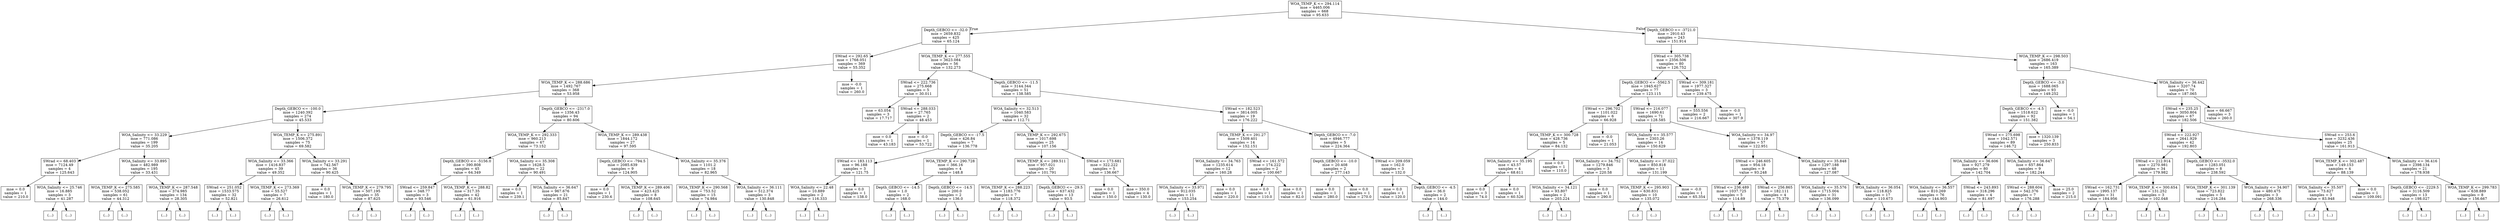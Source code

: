digraph Tree {
node [shape=box] ;
0 [label="WOA_TEMP_K <= 294.114\nmse = 4465.006\nsamples = 668\nvalue = 95.633"] ;
1 [label="Depth_GEBCO <= -32.0\nmse = 2659.832\nsamples = 425\nvalue = 65.124"] ;
0 -> 1 [labeldistance=2.5, labelangle=45, headlabel="True"] ;
2 [label="SWrad <= 292.65\nmse = 1768.051\nsamples = 369\nvalue = 55.352"] ;
1 -> 2 ;
3 [label="WOA_TEMP_K <= 288.686\nmse = 1492.767\nsamples = 368\nvalue = 53.958"] ;
2 -> 3 ;
4 [label="Depth_GEBCO <= -100.0\nmse = 1240.392\nsamples = 274\nvalue = 45.533"] ;
3 -> 4 ;
5 [label="WOA_Salinity <= 33.229\nmse = 771.086\nsamples = 199\nvalue = 35.205"] ;
4 -> 5 ;
6 [label="SWrad <= 68.403\nmse = 7124.49\nsamples = 4\nvalue = 125.643"] ;
5 -> 6 ;
7 [label="mse = 0.0\nsamples = 1\nvalue = 210.0"] ;
6 -> 7 ;
8 [label="WOA_Salinity <= 25.746\nmse = 16.885\nsamples = 3\nvalue = 41.287"] ;
6 -> 8 ;
9 [label="(...)"] ;
8 -> 9 ;
10 [label="(...)"] ;
8 -> 10 ;
13 [label="WOA_Salinity <= 33.895\nmse = 482.989\nsamples = 195\nvalue = 33.431"] ;
5 -> 13 ;
14 [label="WOA_TEMP_K <= 275.585\nmse = 538.052\nsamples = 61\nvalue = 44.312"] ;
13 -> 14 ;
15 [label="(...)"] ;
14 -> 15 ;
100 [label="(...)"] ;
14 -> 100 ;
129 [label="WOA_TEMP_K <= 287.548\nmse = 374.985\nsamples = 134\nvalue = 28.305"] ;
13 -> 129 ;
130 [label="(...)"] ;
129 -> 130 ;
313 [label="(...)"] ;
129 -> 313 ;
330 [label="WOA_TEMP_K <= 275.891\nmse = 1506.372\nsamples = 75\nvalue = 69.582"] ;
4 -> 330 ;
331 [label="WOA_Salinity <= 33.366\nmse = 1416.837\nsamples = 39\nvalue = 49.352"] ;
330 -> 331 ;
332 [label="SWrad <= 251.052\nmse = 1533.575\nsamples = 32\nvalue = 52.821"] ;
331 -> 332 ;
333 [label="(...)"] ;
332 -> 333 ;
346 [label="(...)"] ;
332 -> 346 ;
347 [label="WOA_TEMP_K <= 273.369\nmse = 55.527\nsamples = 7\nvalue = 26.612"] ;
331 -> 347 ;
348 [label="(...)"] ;
347 -> 348 ;
355 [label="(...)"] ;
347 -> 355 ;
356 [label="WOA_Salinity <= 33.291\nmse = 742.567\nsamples = 36\nvalue = 90.425"] ;
330 -> 356 ;
357 [label="mse = 0.0\nsamples = 1\nvalue = 180.0"] ;
356 -> 357 ;
358 [label="WOA_TEMP_K <= 279.795\nmse = 507.195\nsamples = 35\nvalue = 87.625"] ;
356 -> 358 ;
359 [label="(...)"] ;
358 -> 359 ;
364 [label="(...)"] ;
358 -> 364 ;
403 [label="Depth_GEBCO <= -2317.0\nmse = 1356.43\nsamples = 94\nvalue = 80.606"] ;
3 -> 403 ;
404 [label="WOA_TEMP_K <= 292.333\nmse = 960.213\nsamples = 67\nvalue = 73.152"] ;
403 -> 404 ;
405 [label="Depth_GEBCO <= -5156.0\nmse = 390.808\nsamples = 45\nvalue = 64.349"] ;
404 -> 405 ;
406 [label="SWrad <= 259.847\nmse = 348.77\nsamples = 3\nvalue = 93.546"] ;
405 -> 406 ;
407 [label="(...)"] ;
406 -> 407 ;
410 [label="(...)"] ;
406 -> 410 ;
411 [label="WOA_TEMP_K <= 288.82\nmse = 317.35\nsamples = 42\nvalue = 61.916"] ;
405 -> 411 ;
412 [label="(...)"] ;
411 -> 412 ;
413 [label="(...)"] ;
411 -> 413 ;
482 [label="WOA_Salinity <= 35.308\nmse = 1628.5\nsamples = 22\nvalue = 90.491"] ;
404 -> 482 ;
483 [label="mse = 0.0\nsamples = 1\nvalue = 239.1"] ;
482 -> 483 ;
484 [label="WOA_Salinity <= 36.647\nmse = 967.676\nsamples = 21\nvalue = 85.847"] ;
482 -> 484 ;
485 [label="(...)"] ;
484 -> 485 ;
514 [label="(...)"] ;
484 -> 514 ;
521 [label="WOA_TEMP_K <= 289.438\nmse = 1844.172\nsamples = 27\nvalue = 97.595"] ;
403 -> 521 ;
522 [label="Depth_GEBCO <= -794.5\nmse = 2085.639\nsamples = 9\nvalue = 124.905"] ;
521 -> 522 ;
523 [label="mse = 0.0\nsamples = 1\nvalue = 230.6"] ;
522 -> 523 ;
524 [label="WOA_TEMP_K <= 289.406\nmse = 423.425\nsamples = 8\nvalue = 108.645"] ;
522 -> 524 ;
525 [label="(...)"] ;
524 -> 525 ;
536 [label="(...)"] ;
524 -> 536 ;
537 [label="WOA_Salinity <= 35.376\nmse = 1101.2\nsamples = 18\nvalue = 82.965"] ;
521 -> 537 ;
538 [label="WOA_TEMP_K <= 290.568\nmse = 753.52\nsamples = 15\nvalue = 74.984"] ;
537 -> 538 ;
539 [label="(...)"] ;
538 -> 539 ;
554 [label="(...)"] ;
538 -> 554 ;
561 [label="WOA_Salinity <= 36.111\nmse = 512.374\nsamples = 3\nvalue = 130.848"] ;
537 -> 561 ;
562 [label="(...)"] ;
561 -> 562 ;
563 [label="(...)"] ;
561 -> 563 ;
564 [label="mse = -0.0\nsamples = 1\nvalue = 260.0"] ;
2 -> 564 ;
565 [label="WOA_TEMP_K <= 277.555\nmse = 3623.084\nsamples = 56\nvalue = 132.273"] ;
1 -> 565 ;
566 [label="SWrad <= 222.736\nmse = 275.668\nsamples = 5\nvalue = 30.011"] ;
565 -> 566 ;
567 [label="mse = 63.054\nsamples = 3\nvalue = 17.717"] ;
566 -> 567 ;
568 [label="SWrad <= 288.033\nmse = 27.765\nsamples = 2\nvalue = 48.453"] ;
566 -> 568 ;
569 [label="mse = 0.0\nsamples = 1\nvalue = 43.183"] ;
568 -> 569 ;
570 [label="mse = -0.0\nsamples = 1\nvalue = 53.722"] ;
568 -> 570 ;
571 [label="Depth_GEBCO <= -11.5\nmse = 3144.344\nsamples = 51\nvalue = 138.585"] ;
565 -> 571 ;
572 [label="WOA_Salinity <= 32.513\nmse = 1040.583\nsamples = 32\nvalue = 112.71"] ;
571 -> 572 ;
573 [label="Depth_GEBCO <= -17.5\nmse = 426.84\nsamples = 7\nvalue = 136.778"] ;
572 -> 573 ;
574 [label="SWrad <= 183.113\nmse = 96.188\nsamples = 3\nvalue = 121.75"] ;
573 -> 574 ;
575 [label="WOA_Salinity <= 22.48\nmse = 10.889\nsamples = 2\nvalue = 116.333"] ;
574 -> 575 ;
576 [label="(...)"] ;
575 -> 576 ;
577 [label="(...)"] ;
575 -> 577 ;
578 [label="mse = 0.0\nsamples = 1\nvalue = 138.0"] ;
574 -> 578 ;
579 [label="WOA_TEMP_K <= 290.728\nmse = 366.16\nsamples = 4\nvalue = 148.8"] ;
573 -> 579 ;
580 [label="Depth_GEBCO <= -14.5\nmse = 1.0\nsamples = 2\nvalue = 168.0"] ;
579 -> 580 ;
581 [label="(...)"] ;
580 -> 581 ;
582 [label="(...)"] ;
580 -> 582 ;
583 [label="Depth_GEBCO <= -14.5\nmse = 200.0\nsamples = 2\nvalue = 136.0"] ;
579 -> 583 ;
584 [label="(...)"] ;
583 -> 584 ;
585 [label="(...)"] ;
583 -> 585 ;
586 [label="WOA_TEMP_K <= 292.675\nmse = 1017.698\nsamples = 25\nvalue = 107.156"] ;
572 -> 586 ;
587 [label="WOA_TEMP_K <= 289.511\nmse = 957.021\nsamples = 20\nvalue = 101.791"] ;
586 -> 587 ;
588 [label="WOA_TEMP_K <= 288.223\nmse = 1183.776\nsamples = 7\nvalue = 118.372"] ;
587 -> 588 ;
589 [label="(...)"] ;
588 -> 589 ;
596 [label="(...)"] ;
588 -> 596 ;
601 [label="Depth_GEBCO <= -29.5\nmse = 637.432\nsamples = 13\nvalue = 93.5"] ;
587 -> 601 ;
602 [label="(...)"] ;
601 -> 602 ;
603 [label="(...)"] ;
601 -> 603 ;
620 [label="SWrad <= 173.681\nmse = 322.222\nsamples = 5\nvalue = 136.667"] ;
586 -> 620 ;
621 [label="mse = 0.0\nsamples = 1\nvalue = 150.0"] ;
620 -> 621 ;
622 [label="mse = 350.0\nsamples = 4\nvalue = 130.0"] ;
620 -> 622 ;
623 [label="SWrad <= 182.523\nmse = 3814.005\nsamples = 19\nvalue = 176.222"] ;
571 -> 623 ;
624 [label="WOA_TEMP_K <= 291.27\nmse = 1509.401\nsamples = 14\nvalue = 152.151"] ;
623 -> 624 ;
625 [label="WOA_Salinity <= 34.763\nmse = 1235.614\nsamples = 12\nvalue = 160.28"] ;
624 -> 625 ;
626 [label="WOA_Salinity <= 33.971\nmse = 912.035\nsamples = 11\nvalue = 153.254"] ;
625 -> 626 ;
627 [label="(...)"] ;
626 -> 627 ;
642 [label="(...)"] ;
626 -> 642 ;
645 [label="mse = 0.0\nsamples = 1\nvalue = 220.0"] ;
625 -> 645 ;
646 [label="SWrad <= 161.572\nmse = 174.222\nsamples = 2\nvalue = 100.667"] ;
624 -> 646 ;
647 [label="mse = 0.0\nsamples = 1\nvalue = 110.0"] ;
646 -> 647 ;
648 [label="mse = 0.0\nsamples = 1\nvalue = 82.0"] ;
646 -> 648 ;
649 [label="Depth_GEBCO <= -7.0\nmse = 4946.777\nsamples = 5\nvalue = 224.364"] ;
623 -> 649 ;
650 [label="Depth_GEBCO <= -10.0\nmse = 20.408\nsamples = 2\nvalue = 277.143"] ;
649 -> 650 ;
651 [label="mse = 0.0\nsamples = 1\nvalue = 280.0"] ;
650 -> 651 ;
652 [label="mse = 0.0\nsamples = 1\nvalue = 270.0"] ;
650 -> 652 ;
653 [label="SWrad <= 209.059\nmse = 162.0\nsamples = 3\nvalue = 132.0"] ;
649 -> 653 ;
654 [label="mse = 0.0\nsamples = 1\nvalue = 120.0"] ;
653 -> 654 ;
655 [label="Depth_GEBCO <= -4.5\nmse = 36.0\nsamples = 2\nvalue = 144.0"] ;
653 -> 655 ;
656 [label="(...)"] ;
655 -> 656 ;
657 [label="(...)"] ;
655 -> 657 ;
658 [label="Depth_GEBCO <= -3721.0\nmse = 2910.43\nsamples = 243\nvalue = 151.914"] ;
0 -> 658 [labeldistance=2.5, labelangle=-45, headlabel="False"] ;
659 [label="SWrad <= 305.738\nmse = 2356.506\nsamples = 80\nvalue = 126.752"] ;
658 -> 659 ;
660 [label="Depth_GEBCO <= -5562.5\nmse = 1945.627\nsamples = 77\nvalue = 123.115"] ;
659 -> 660 ;
661 [label="SWrad <= 296.702\nmse = 1101.022\nsamples = 6\nvalue = 66.928"] ;
660 -> 661 ;
662 [label="WOA_TEMP_K <= 300.728\nmse = 428.736\nsamples = 5\nvalue = 84.132"] ;
661 -> 662 ;
663 [label="WOA_Salinity <= 35.195\nmse = 43.57\nsamples = 4\nvalue = 68.611"] ;
662 -> 663 ;
664 [label="mse = 0.0\nsamples = 3\nvalue = 74.0"] ;
663 -> 664 ;
665 [label="mse = 0.0\nsamples = 1\nvalue = 60.526"] ;
663 -> 665 ;
666 [label="mse = 0.0\nsamples = 1\nvalue = 110.0"] ;
662 -> 666 ;
667 [label="mse = -0.0\nsamples = 1\nvalue = 21.053"] ;
661 -> 667 ;
668 [label="SWrad <= 216.077\nmse = 1690.61\nsamples = 71\nvalue = 128.585"] ;
660 -> 668 ;
669 [label="WOA_Salinity <= 35.577\nmse = 2303.26\nsamples = 14\nvalue = 150.629"] ;
668 -> 669 ;
670 [label="WOA_Salinity <= 34.752\nmse = 1279.846\nsamples = 3\nvalue = 220.58"] ;
669 -> 670 ;
671 [label="WOA_Salinity <= 34.121\nmse = 93.807\nsamples = 2\nvalue = 203.224"] ;
670 -> 671 ;
672 [label="(...)"] ;
671 -> 672 ;
673 [label="(...)"] ;
671 -> 673 ;
674 [label="mse = 0.0\nsamples = 1\nvalue = 290.0"] ;
670 -> 674 ;
675 [label="WOA_Salinity <= 37.022\nmse = 850.818\nsamples = 11\nvalue = 131.199"] ;
669 -> 675 ;
676 [label="WOA_TEMP_K <= 295.903\nmse = 630.831\nsamples = 10\nvalue = 135.072"] ;
675 -> 676 ;
677 [label="(...)"] ;
676 -> 677 ;
682 [label="(...)"] ;
676 -> 682 ;
693 [label="mse = -0.0\nsamples = 1\nvalue = 65.354"] ;
675 -> 693 ;
694 [label="WOA_Salinity <= 34.97\nmse = 1378.119\nsamples = 57\nvalue = 122.951"] ;
668 -> 694 ;
695 [label="SWrad <= 246.605\nmse = 954.18\nsamples = 9\nvalue = 93.248"] ;
694 -> 695 ;
696 [label="SWrad <= 236.489\nmse = 1037.725\nsamples = 5\nvalue = 114.69"] ;
695 -> 696 ;
697 [label="(...)"] ;
696 -> 697 ;
704 [label="(...)"] ;
696 -> 704 ;
705 [label="SWrad <= 256.865\nmse = 182.111\nsamples = 4\nvalue = 75.379"] ;
695 -> 705 ;
706 [label="(...)"] ;
705 -> 706 ;
707 [label="(...)"] ;
705 -> 707 ;
712 [label="WOA_Salinity <= 35.848\nmse = 1297.188\nsamples = 48\nvalue = 127.087"] ;
694 -> 712 ;
713 [label="WOA_Salinity <= 35.576\nmse = 1715.004\nsamples = 31\nvalue = 136.099"] ;
712 -> 713 ;
714 [label="(...)"] ;
713 -> 714 ;
759 [label="(...)"] ;
713 -> 759 ;
774 [label="WOA_Salinity <= 36.054\nmse = 118.825\nsamples = 17\nvalue = 110.673"] ;
712 -> 774 ;
775 [label="(...)"] ;
774 -> 775 ;
778 [label="(...)"] ;
774 -> 778 ;
803 [label="SWrad <= 309.181\nmse = 1977.327\nsamples = 3\nvalue = 239.475"] ;
659 -> 803 ;
804 [label="mse = 555.556\nsamples = 2\nvalue = 216.667"] ;
803 -> 804 ;
805 [label="mse = -0.0\nsamples = 1\nvalue = 307.9"] ;
803 -> 805 ;
806 [label="WOA_TEMP_K <= 298.503\nmse = 2686.419\nsamples = 163\nvalue = 165.389"] ;
658 -> 806 ;
807 [label="Depth_GEBCO <= -3.0\nmse = 1688.065\nsamples = 93\nvalue = 149.252"] ;
806 -> 807 ;
808 [label="Depth_GEBCO <= -4.5\nmse = 1518.622\nsamples = 92\nvalue = 151.382"] ;
807 -> 808 ;
809 [label="SWrad <= 275.698\nmse = 1042.571\nsamples = 89\nvalue = 146.72"] ;
808 -> 809 ;
810 [label="WOA_Salinity <= 36.606\nmse = 927.279\nsamples = 80\nvalue = 142.704"] ;
809 -> 810 ;
811 [label="WOA_Salinity <= 36.557\nmse = 810.269\nsamples = 76\nvalue = 144.903"] ;
810 -> 811 ;
812 [label="(...)"] ;
811 -> 812 ;
919 [label="(...)"] ;
811 -> 919 ;
920 [label="SWrad <= 243.893\nmse = 318.296\nsamples = 4\nvalue = 81.697"] ;
810 -> 920 ;
921 [label="(...)"] ;
920 -> 921 ;
924 [label="(...)"] ;
920 -> 924 ;
927 [label="WOA_Salinity <= 36.647\nmse = 657.864\nsamples = 9\nvalue = 182.244"] ;
809 -> 927 ;
928 [label="SWrad <= 288.604\nmse = 542.376\nsamples = 7\nvalue = 176.288"] ;
927 -> 928 ;
929 [label="(...)"] ;
928 -> 929 ;
934 [label="(...)"] ;
928 -> 934 ;
935 [label="mse = 25.0\nsamples = 2\nvalue = 215.0"] ;
927 -> 935 ;
936 [label="mse = 1320.139\nsamples = 3\nvalue = 250.833"] ;
808 -> 936 ;
937 [label="mse = -0.0\nsamples = 1\nvalue = 54.1"] ;
807 -> 937 ;
938 [label="WOA_Salinity <= 36.442\nmse = 3207.74\nsamples = 70\nvalue = 187.065"] ;
806 -> 938 ;
939 [label="SWrad <= 235.25\nmse = 3050.804\nsamples = 67\nvalue = 182.506"] ;
938 -> 939 ;
940 [label="SWrad <= 222.927\nmse = 2641.929\nsamples = 42\nvalue = 192.803"] ;
939 -> 940 ;
941 [label="SWrad <= 212.914\nmse = 2270.981\nsamples = 34\nvalue = 179.982"] ;
940 -> 941 ;
942 [label="SWrad <= 162.731\nmse = 1995.137\nsamples = 31\nvalue = 184.956"] ;
941 -> 942 ;
943 [label="(...)"] ;
942 -> 943 ;
958 [label="(...)"] ;
942 -> 958 ;
977 [label="WOA_TEMP_K <= 300.654\nmse = 131.252\nsamples = 3\nvalue = 102.048"] ;
941 -> 977 ;
978 [label="(...)"] ;
977 -> 978 ;
979 [label="(...)"] ;
977 -> 979 ;
982 [label="Depth_GEBCO <= -3532.0\nmse = 1283.051\nsamples = 8\nvalue = 238.592"] ;
940 -> 982 ;
983 [label="WOA_TEMP_K <= 301.139\nmse = 723.822\nsamples = 5\nvalue = 216.284"] ;
982 -> 983 ;
984 [label="(...)"] ;
983 -> 984 ;
985 [label="(...)"] ;
983 -> 985 ;
990 [label="WOA_Salinity <= 34.907\nmse = 480.475\nsamples = 3\nvalue = 268.336"] ;
982 -> 990 ;
991 [label="(...)"] ;
990 -> 991 ;
992 [label="(...)"] ;
990 -> 992 ;
993 [label="SWrad <= 253.6\nmse = 3232.436\nsamples = 25\nvalue = 161.913"] ;
939 -> 993 ;
994 [label="WOA_TEMP_K <= 302.487\nmse = 149.153\nsamples = 4\nvalue = 88.139"] ;
993 -> 994 ;
995 [label="WOA_Salinity <= 35.507\nmse = 73.627\nsamples = 3\nvalue = 83.948"] ;
994 -> 995 ;
996 [label="(...)"] ;
995 -> 996 ;
999 [label="(...)"] ;
995 -> 999 ;
1000 [label="mse = 0.0\nsamples = 1\nvalue = 109.091"] ;
994 -> 1000 ;
1001 [label="WOA_Salinity <= 36.416\nmse = 2398.134\nsamples = 21\nvalue = 178.938"] ;
993 -> 1001 ;
1002 [label="Depth_GEBCO <= -2229.5\nmse = 3116.509\nsamples = 13\nvalue = 198.027"] ;
1001 -> 1002 ;
1003 [label="(...)"] ;
1002 -> 1003 ;
1016 [label="(...)"] ;
1002 -> 1016 ;
1023 [label="WOA_TEMP_K <= 299.783\nmse = 638.889\nsamples = 8\nvalue = 156.667"] ;
1001 -> 1023 ;
1024 [label="(...)"] ;
1023 -> 1024 ;
1025 [label="(...)"] ;
1023 -> 1025 ;
1028 [label="mse = 66.667\nsamples = 3\nvalue = 260.0"] ;
938 -> 1028 ;
}